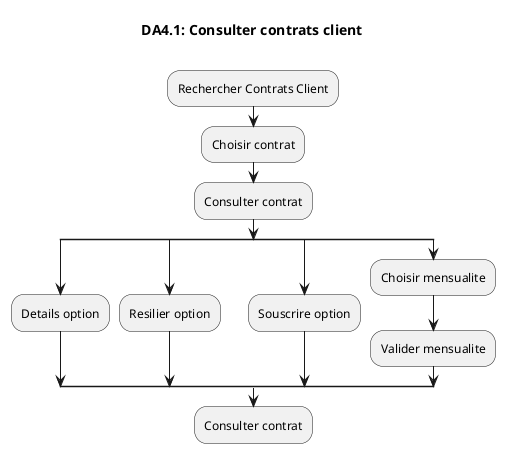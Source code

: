 @startuml
title DA4.1: Consulter contrats client\n

:Rechercher Contrats Client;
:Choisir contrat;
:Consulter contrat;
split
:Details option;
split again
:Resilier option;
split again
:Souscrire option;
split again
:Choisir mensualite;
:Valider mensualite;
end split
:Consulter contrat;
@enduml